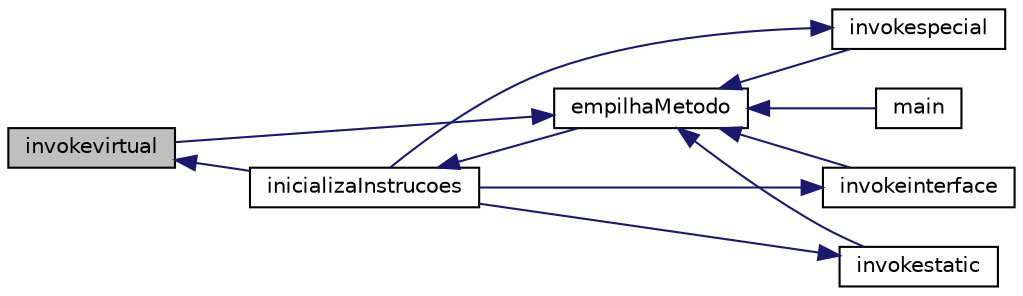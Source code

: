 digraph "invokevirtual"
{
 // INTERACTIVE_SVG=YES
  edge [fontname="Helvetica",fontsize="10",labelfontname="Helvetica",labelfontsize="10"];
  node [fontname="Helvetica",fontsize="10",shape=record];
  rankdir="LR";
  Node2883 [label="invokevirtual",height=0.2,width=0.4,color="black", fillcolor="grey75", style="filled", fontcolor="black"];
  Node2883 -> Node2884 [dir="back",color="midnightblue",fontsize="10",style="solid",fontname="Helvetica"];
  Node2884 [label="inicializaInstrucoes",height=0.2,width=0.4,color="black", fillcolor="white", style="filled",URL="$instrucao_8h.html#a308f4b87fb42ab5a62790c0127003ebe"];
  Node2884 -> Node2885 [dir="back",color="midnightblue",fontsize="10",style="solid",fontname="Helvetica"];
  Node2885 [label="empilhaMetodo",height=0.2,width=0.4,color="black", fillcolor="white", style="filled",URL="$metodo_8h.html#a68acc5b3f2238f62b7d0ee50964183c1"];
  Node2885 -> Node2883 [dir="back",color="midnightblue",fontsize="10",style="solid",fontname="Helvetica"];
  Node2885 -> Node2886 [dir="back",color="midnightblue",fontsize="10",style="solid",fontname="Helvetica"];
  Node2886 [label="invokespecial",height=0.2,width=0.4,color="black", fillcolor="white", style="filled",URL="$instrucao_8h.html#aea396d65920fd2046b81c2b5742f8fc2"];
  Node2886 -> Node2884 [dir="back",color="midnightblue",fontsize="10",style="solid",fontname="Helvetica"];
  Node2885 -> Node2887 [dir="back",color="midnightblue",fontsize="10",style="solid",fontname="Helvetica"];
  Node2887 [label="invokestatic",height=0.2,width=0.4,color="black", fillcolor="white", style="filled",URL="$instrucao_8h.html#a99b74fdcaa5d59615718fc49f4cb1bf2"];
  Node2887 -> Node2884 [dir="back",color="midnightblue",fontsize="10",style="solid",fontname="Helvetica"];
  Node2885 -> Node2888 [dir="back",color="midnightblue",fontsize="10",style="solid",fontname="Helvetica"];
  Node2888 [label="invokeinterface",height=0.2,width=0.4,color="black", fillcolor="white", style="filled",URL="$instrucao_8h.html#a04465c61aa4c123ce79dc562244e7af8"];
  Node2888 -> Node2884 [dir="back",color="midnightblue",fontsize="10",style="solid",fontname="Helvetica"];
  Node2885 -> Node2889 [dir="back",color="midnightblue",fontsize="10",style="solid",fontname="Helvetica"];
  Node2889 [label="main",height=0.2,width=0.4,color="black", fillcolor="white", style="filled",URL="$main_8c.html#a0ddf1224851353fc92bfbff6f499fa97"];
}
